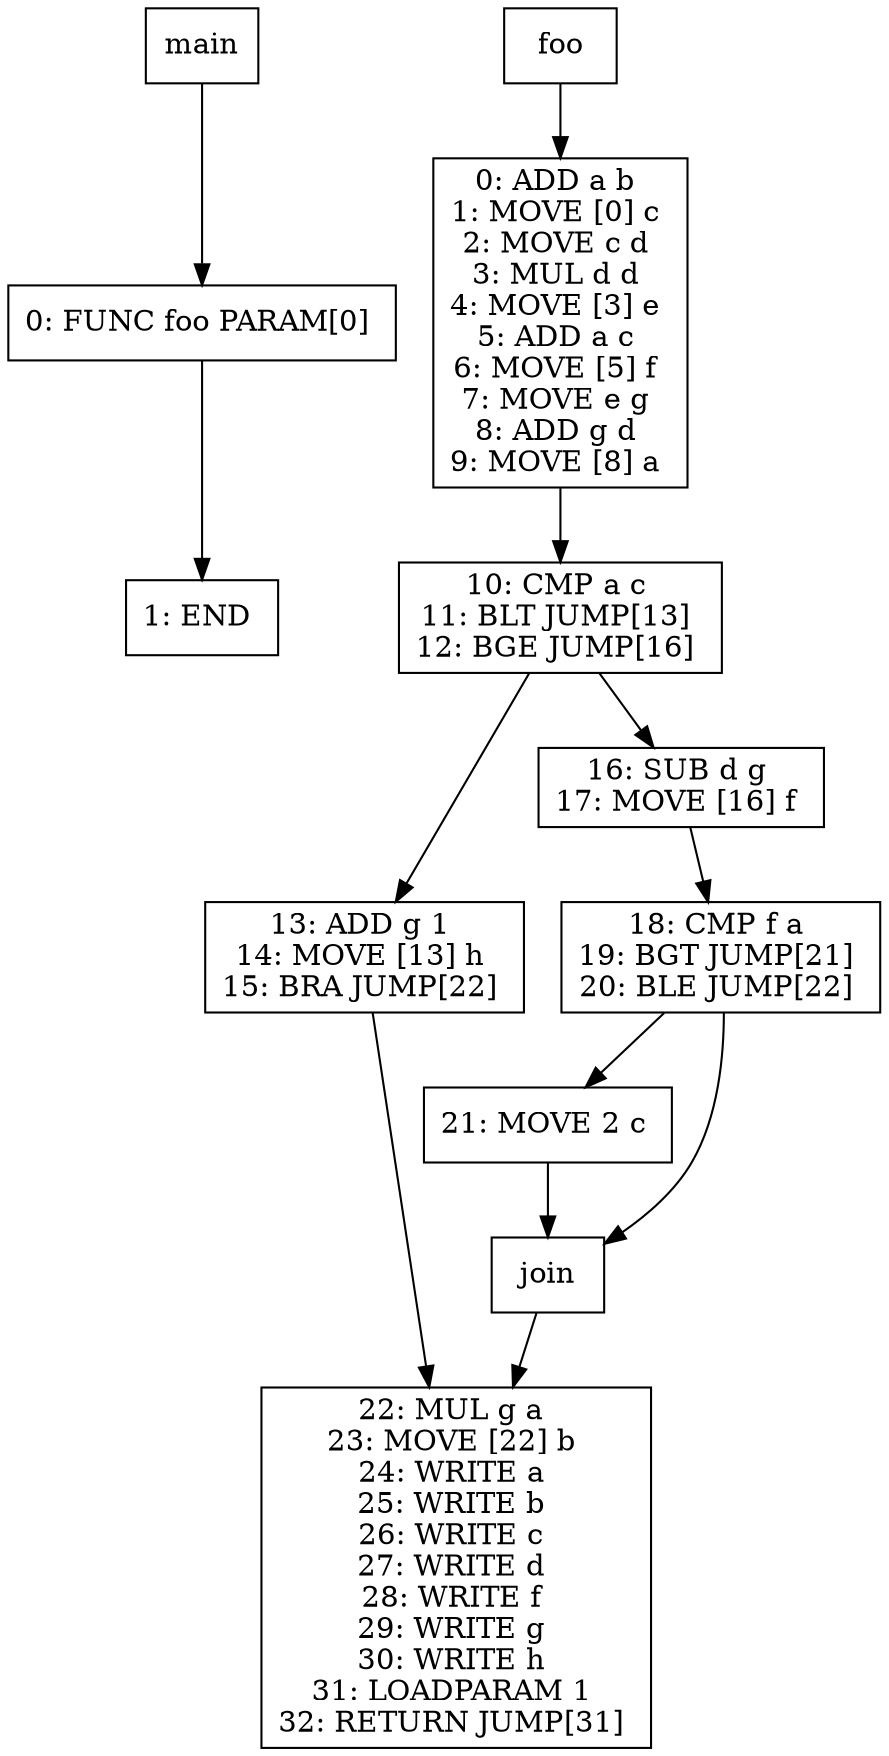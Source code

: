 digraph test018 {
node [shape=box]
340[label="main"]
340 -> 364
364[label="0: FUNC foo PARAM[0] 
"]
364 -> 365
365[label="1: END 
"]
341[label="foo"]
341 -> 343
343[label="0: ADD a b 
1: MOVE [0] c 
2: MOVE c d 
3: MUL d d 
4: MOVE [3] e 
5: ADD a c 
6: MOVE [5] f 
7: MOVE e g 
8: ADD g d 
9: MOVE [8] a 
"]
343 -> 349
349[label="10: CMP a c 
11: BLT JUMP[13] 
12: BGE JUMP[16] 
"]
349 -> 351
351[label="13: ADD g 1 
14: MOVE [13] h 
15: BRA JUMP[22] 
"]
351 -> 350
350[label="22: MUL g a 
23: MOVE [22] b 
24: WRITE a 
25: WRITE b 
26: WRITE c 
27: WRITE d 
28: WRITE f 
29: WRITE g 
30: WRITE h 
31: LOADPARAM 1 
32: RETURN JUMP[31] 
"]
349 -> 352
352[label="16: SUB d g 
17: MOVE [16] f 
"]
352 -> 353
353[label="18: CMP f a 
19: BGT JUMP[21] 
20: BLE JUMP[22] 
"]
353 -> 355
355[label="21: MOVE 2 c 
"]
355 -> 354
354[label="join"]
354 -> 350
353 -> 354
}

